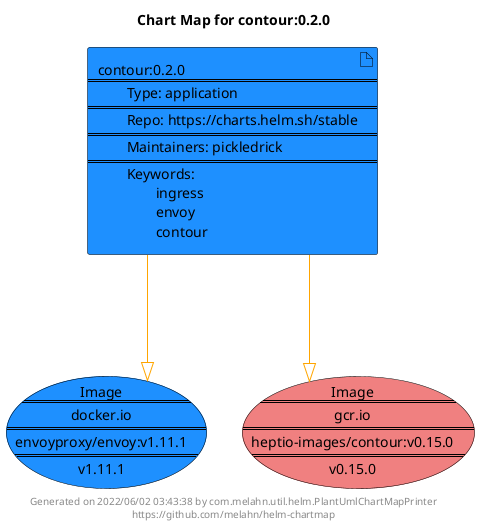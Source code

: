 @startuml
skinparam linetype ortho
skinparam backgroundColor white
skinparam usecaseBorderColor black
skinparam usecaseArrowColor LightSlateGray
skinparam artifactBorderColor black
skinparam artifactArrowColor LightSlateGray

title Chart Map for contour:0.2.0

'There is one referenced Helm Chart
artifact "contour:0.2.0\n====\n\tType: application\n====\n\tRepo: https://charts.helm.sh/stable\n====\n\tMaintainers: pickledrick\n====\n\tKeywords: \n\t\tingress\n\t\tenvoy\n\t\tcontour" as contour_0_2_0 #DodgerBlue

'There are 2 referenced Docker Images
usecase "Image\n====\ndocker.io\n====\nenvoyproxy/envoy:v1.11.1\n====\nv1.11.1" as docker_io_envoyproxy_envoy_v1_11_1 #DodgerBlue
usecase "Image\n====\ngcr.io\n====\nheptio-images/contour:v0.15.0\n====\nv0.15.0" as gcr_io_heptio_images_contour_v0_15_0 #LightCoral

'Chart Dependencies
contour_0_2_0--[#orange]-|>gcr_io_heptio_images_contour_v0_15_0
contour_0_2_0--[#orange]-|>docker_io_envoyproxy_envoy_v1_11_1

center footer Generated on 2022/06/02 03:43:38 by com.melahn.util.helm.PlantUmlChartMapPrinter\nhttps://github.com/melahn/helm-chartmap
@enduml
